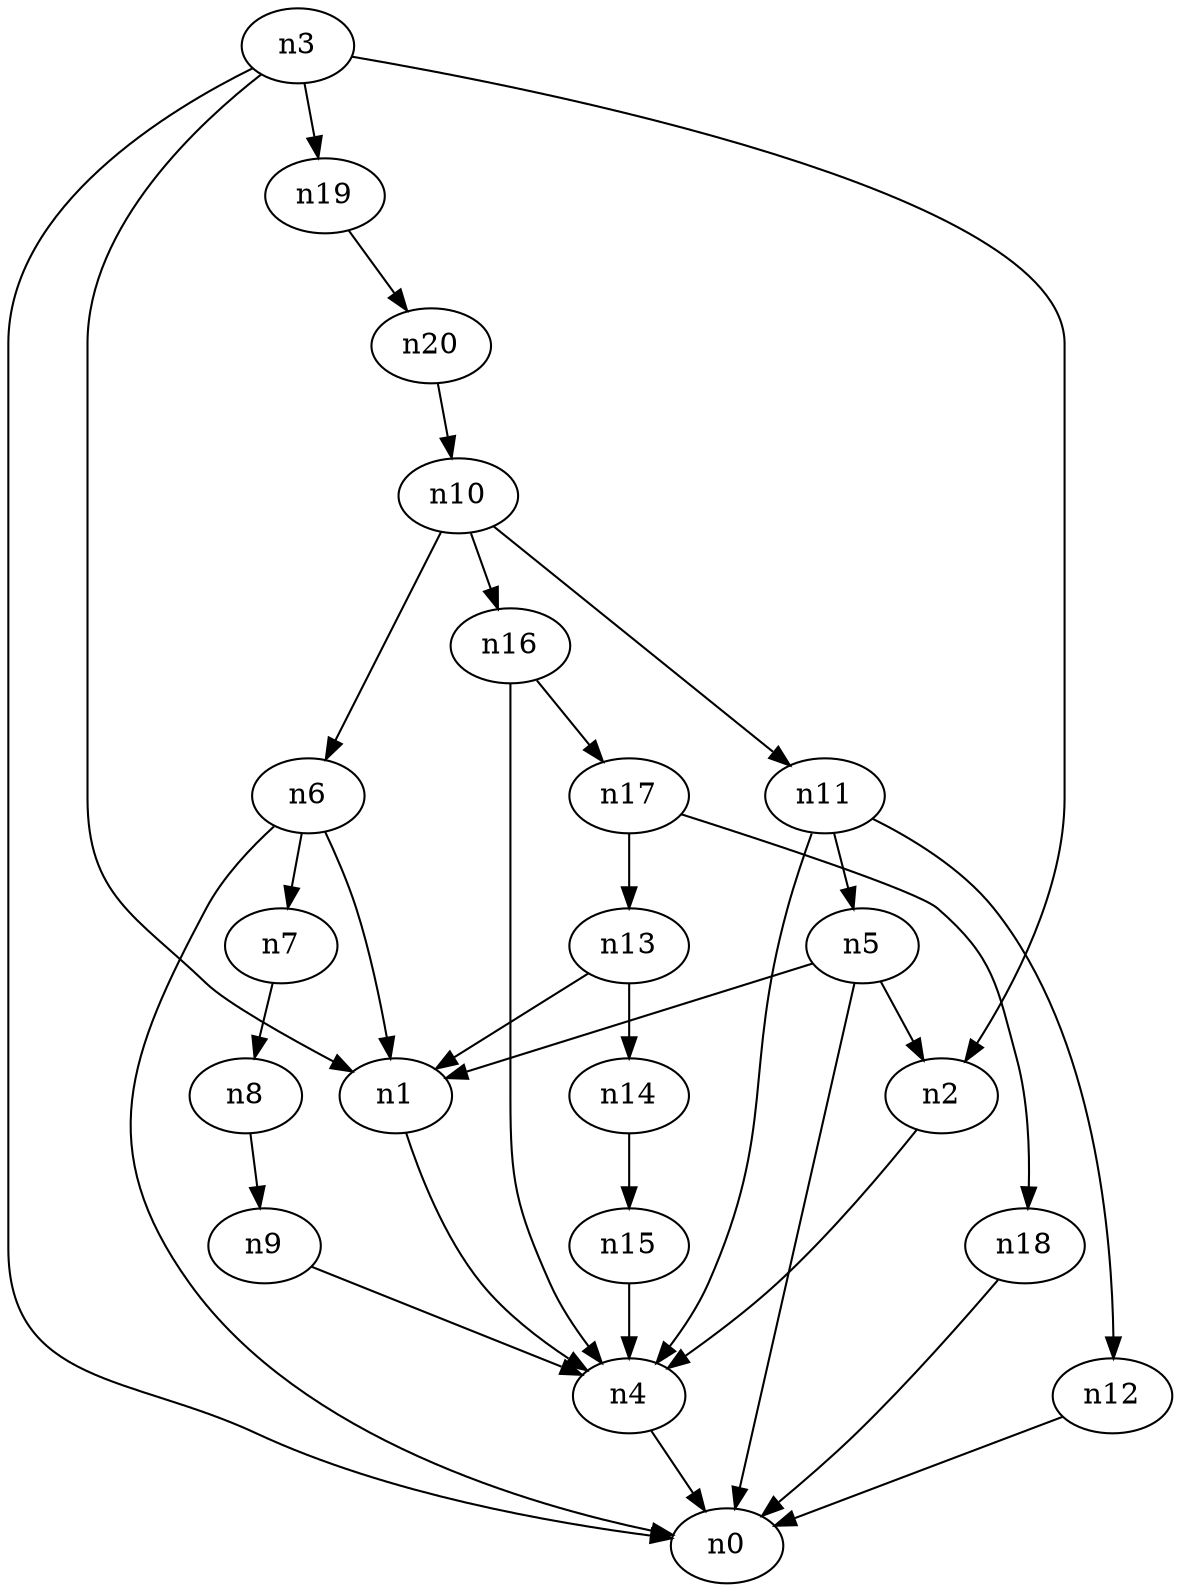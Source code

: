 digraph G {
	n1 -> n4	 [_graphml_id=e4];
	n2 -> n4	 [_graphml_id=e7];
	n3 -> n0	 [_graphml_id=e0];
	n3 -> n1	 [_graphml_id=e3];
	n3 -> n2	 [_graphml_id=e6];
	n3 -> n19	 [_graphml_id=e31];
	n4 -> n0	 [_graphml_id=e1];
	n5 -> n0	 [_graphml_id=e2];
	n5 -> n1	 [_graphml_id=e5];
	n5 -> n2	 [_graphml_id=e8];
	n6 -> n0	 [_graphml_id=e10];
	n6 -> n1	 [_graphml_id=e9];
	n6 -> n7	 [_graphml_id=e11];
	n7 -> n8	 [_graphml_id=e12];
	n8 -> n9	 [_graphml_id=e13];
	n9 -> n4	 [_graphml_id=e14];
	n10 -> n6	 [_graphml_id=e15];
	n10 -> n11	 [_graphml_id=e16];
	n10 -> n16	 [_graphml_id=e30];
	n11 -> n4	 [_graphml_id=e20];
	n11 -> n5	 [_graphml_id=e17];
	n11 -> n12	 [_graphml_id=e18];
	n12 -> n0	 [_graphml_id=e19];
	n13 -> n1	 [_graphml_id=e21];
	n13 -> n14	 [_graphml_id=e22];
	n14 -> n15	 [_graphml_id=e23];
	n15 -> n4	 [_graphml_id=e24];
	n16 -> n4	 [_graphml_id=e25];
	n16 -> n17	 [_graphml_id=e26];
	n17 -> n13	 [_graphml_id=e27];
	n17 -> n18	 [_graphml_id=e28];
	n18 -> n0	 [_graphml_id=e29];
	n19 -> n20	 [_graphml_id=e32];
	n20 -> n10	 [_graphml_id=e33];
}
